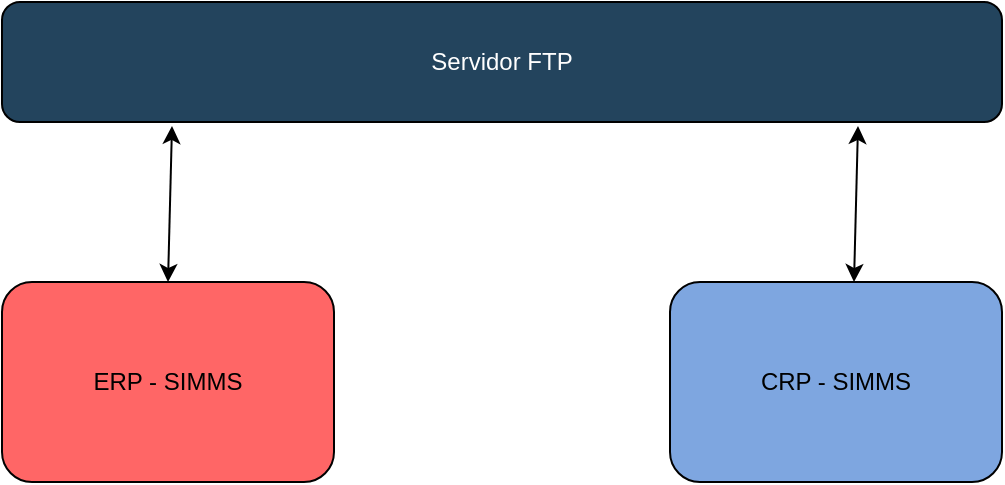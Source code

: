 <mxfile version="24.7.17">
  <diagram name="Página-1" id="fwA5pjNjGtxt3rgk2rFg">
    <mxGraphModel dx="1674" dy="836" grid="1" gridSize="10" guides="1" tooltips="1" connect="1" arrows="1" fold="1" page="1" pageScale="1" pageWidth="827" pageHeight="1169" math="0" shadow="0">
      <root>
        <mxCell id="0" />
        <mxCell id="1" parent="0" />
        <mxCell id="fSdQIm1XfZ407lV6mBzt-1" value="&lt;font color=&quot;#ffffff&quot;&gt;Servidor FTP&lt;/font&gt;" style="rounded=1;whiteSpace=wrap;html=1;fillColor=#23445D;" vertex="1" parent="1">
          <mxGeometry x="164" y="170" width="500" height="60" as="geometry" />
        </mxCell>
        <mxCell id="fSdQIm1XfZ407lV6mBzt-2" value="ERP - SIMMS" style="rounded=1;whiteSpace=wrap;html=1;fillColor=#FF6666;" vertex="1" parent="1">
          <mxGeometry x="164" y="310" width="166" height="100" as="geometry" />
        </mxCell>
        <mxCell id="fSdQIm1XfZ407lV6mBzt-3" value="CRP - SIMMS" style="rounded=1;whiteSpace=wrap;html=1;fillColor=#7EA6E0;" vertex="1" parent="1">
          <mxGeometry x="498" y="310" width="166" height="100" as="geometry" />
        </mxCell>
        <mxCell id="fSdQIm1XfZ407lV6mBzt-7" value="" style="endArrow=classic;startArrow=classic;html=1;rounded=0;entryX=0.17;entryY=1.033;entryDx=0;entryDy=0;entryPerimeter=0;exitX=0.5;exitY=0;exitDx=0;exitDy=0;" edge="1" parent="1" source="fSdQIm1XfZ407lV6mBzt-2" target="fSdQIm1XfZ407lV6mBzt-1">
          <mxGeometry width="50" height="50" relative="1" as="geometry">
            <mxPoint x="360" y="340" as="sourcePoint" />
            <mxPoint x="410" y="290" as="targetPoint" />
          </mxGeometry>
        </mxCell>
        <mxCell id="fSdQIm1XfZ407lV6mBzt-8" value="" style="endArrow=classic;startArrow=classic;html=1;rounded=0;entryX=0.17;entryY=1.033;entryDx=0;entryDy=0;entryPerimeter=0;exitX=0.5;exitY=0;exitDx=0;exitDy=0;" edge="1" parent="1">
          <mxGeometry width="50" height="50" relative="1" as="geometry">
            <mxPoint x="590" y="310" as="sourcePoint" />
            <mxPoint x="592" y="232" as="targetPoint" />
          </mxGeometry>
        </mxCell>
      </root>
    </mxGraphModel>
  </diagram>
</mxfile>
